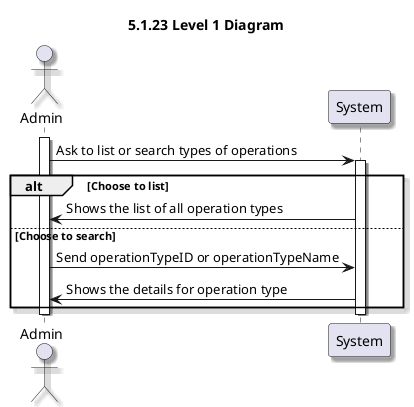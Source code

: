 @startuml level_1
skinparam handwritten false
skinparam monochrome false
skinparam packageStyle rect
skinparam shadowing true
title 5.1.23 Level 1 Diagram

actor Admin as AD

activate AD
AD -> System: Ask to list or search types of operations
activate System

alt Choose to list
    System -> AD: Shows the list of all operation types
else Choose to search
    AD -> System: Send operationTypeID or operationTypeName
    System -> AD: Shows the details for operation type
end

deactivate System
deactivate AD

@enduml
